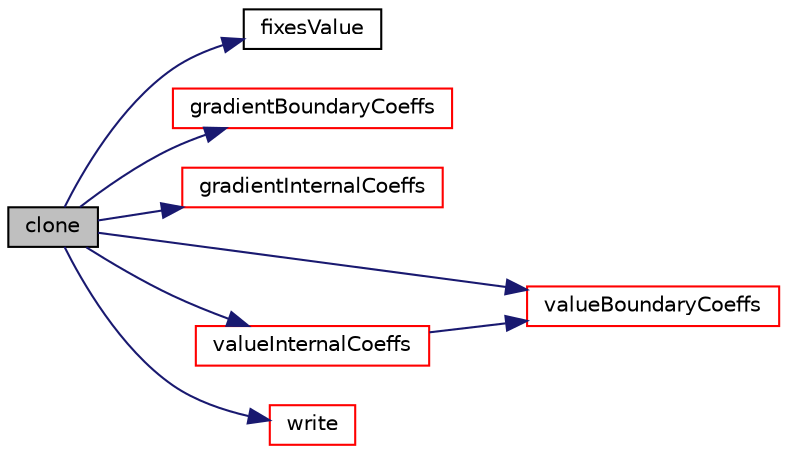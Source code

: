 digraph "clone"
{
  bgcolor="transparent";
  edge [fontname="Helvetica",fontsize="10",labelfontname="Helvetica",labelfontsize="10"];
  node [fontname="Helvetica",fontsize="10",shape=record];
  rankdir="LR";
  Node1 [label="clone",height=0.2,width=0.4,color="black", fillcolor="grey75", style="filled", fontcolor="black"];
  Node1 -> Node2 [color="midnightblue",fontsize="10",style="solid",fontname="Helvetica"];
  Node2 [label="fixesValue",height=0.2,width=0.4,color="black",URL="$a00193.html#a9152d7ac14e99b9ab7d502f81a9373a4",tooltip="Return true if this patch field fixes a value. "];
  Node1 -> Node3 [color="midnightblue",fontsize="10",style="solid",fontname="Helvetica"];
  Node3 [label="gradientBoundaryCoeffs",height=0.2,width=0.4,color="red",URL="$a00193.html#a6f64f4454162fea1587ddd406e7de51e",tooltip="Return the matrix source coefficients corresponding to the. "];
  Node1 -> Node4 [color="midnightblue",fontsize="10",style="solid",fontname="Helvetica"];
  Node4 [label="gradientInternalCoeffs",height=0.2,width=0.4,color="red",URL="$a00193.html#afab85eea79e3377f83b3c95c2e87b4e7",tooltip="Return the matrix diagonal coefficients corresponding to the. "];
  Node1 -> Node5 [color="midnightblue",fontsize="10",style="solid",fontname="Helvetica"];
  Node5 [label="valueBoundaryCoeffs",height=0.2,width=0.4,color="red",URL="$a00193.html#ab888aee4a1cf1f3c166f3f509d249c6d",tooltip="Return the matrix source coefficients corresponding to the. "];
  Node1 -> Node6 [color="midnightblue",fontsize="10",style="solid",fontname="Helvetica"];
  Node6 [label="valueInternalCoeffs",height=0.2,width=0.4,color="red",URL="$a00193.html#aecf904aa82a487e651b8efadb674139d",tooltip="Return the matrix diagonal coefficients corresponding to the. "];
  Node6 -> Node5 [color="midnightblue",fontsize="10",style="solid",fontname="Helvetica"];
  Node1 -> Node7 [color="midnightblue",fontsize="10",style="solid",fontname="Helvetica"];
  Node7 [label="write",height=0.2,width=0.4,color="red",URL="$a00193.html#a0941061ad5a26be83b4107d05750ace6",tooltip="Write. "];
}

